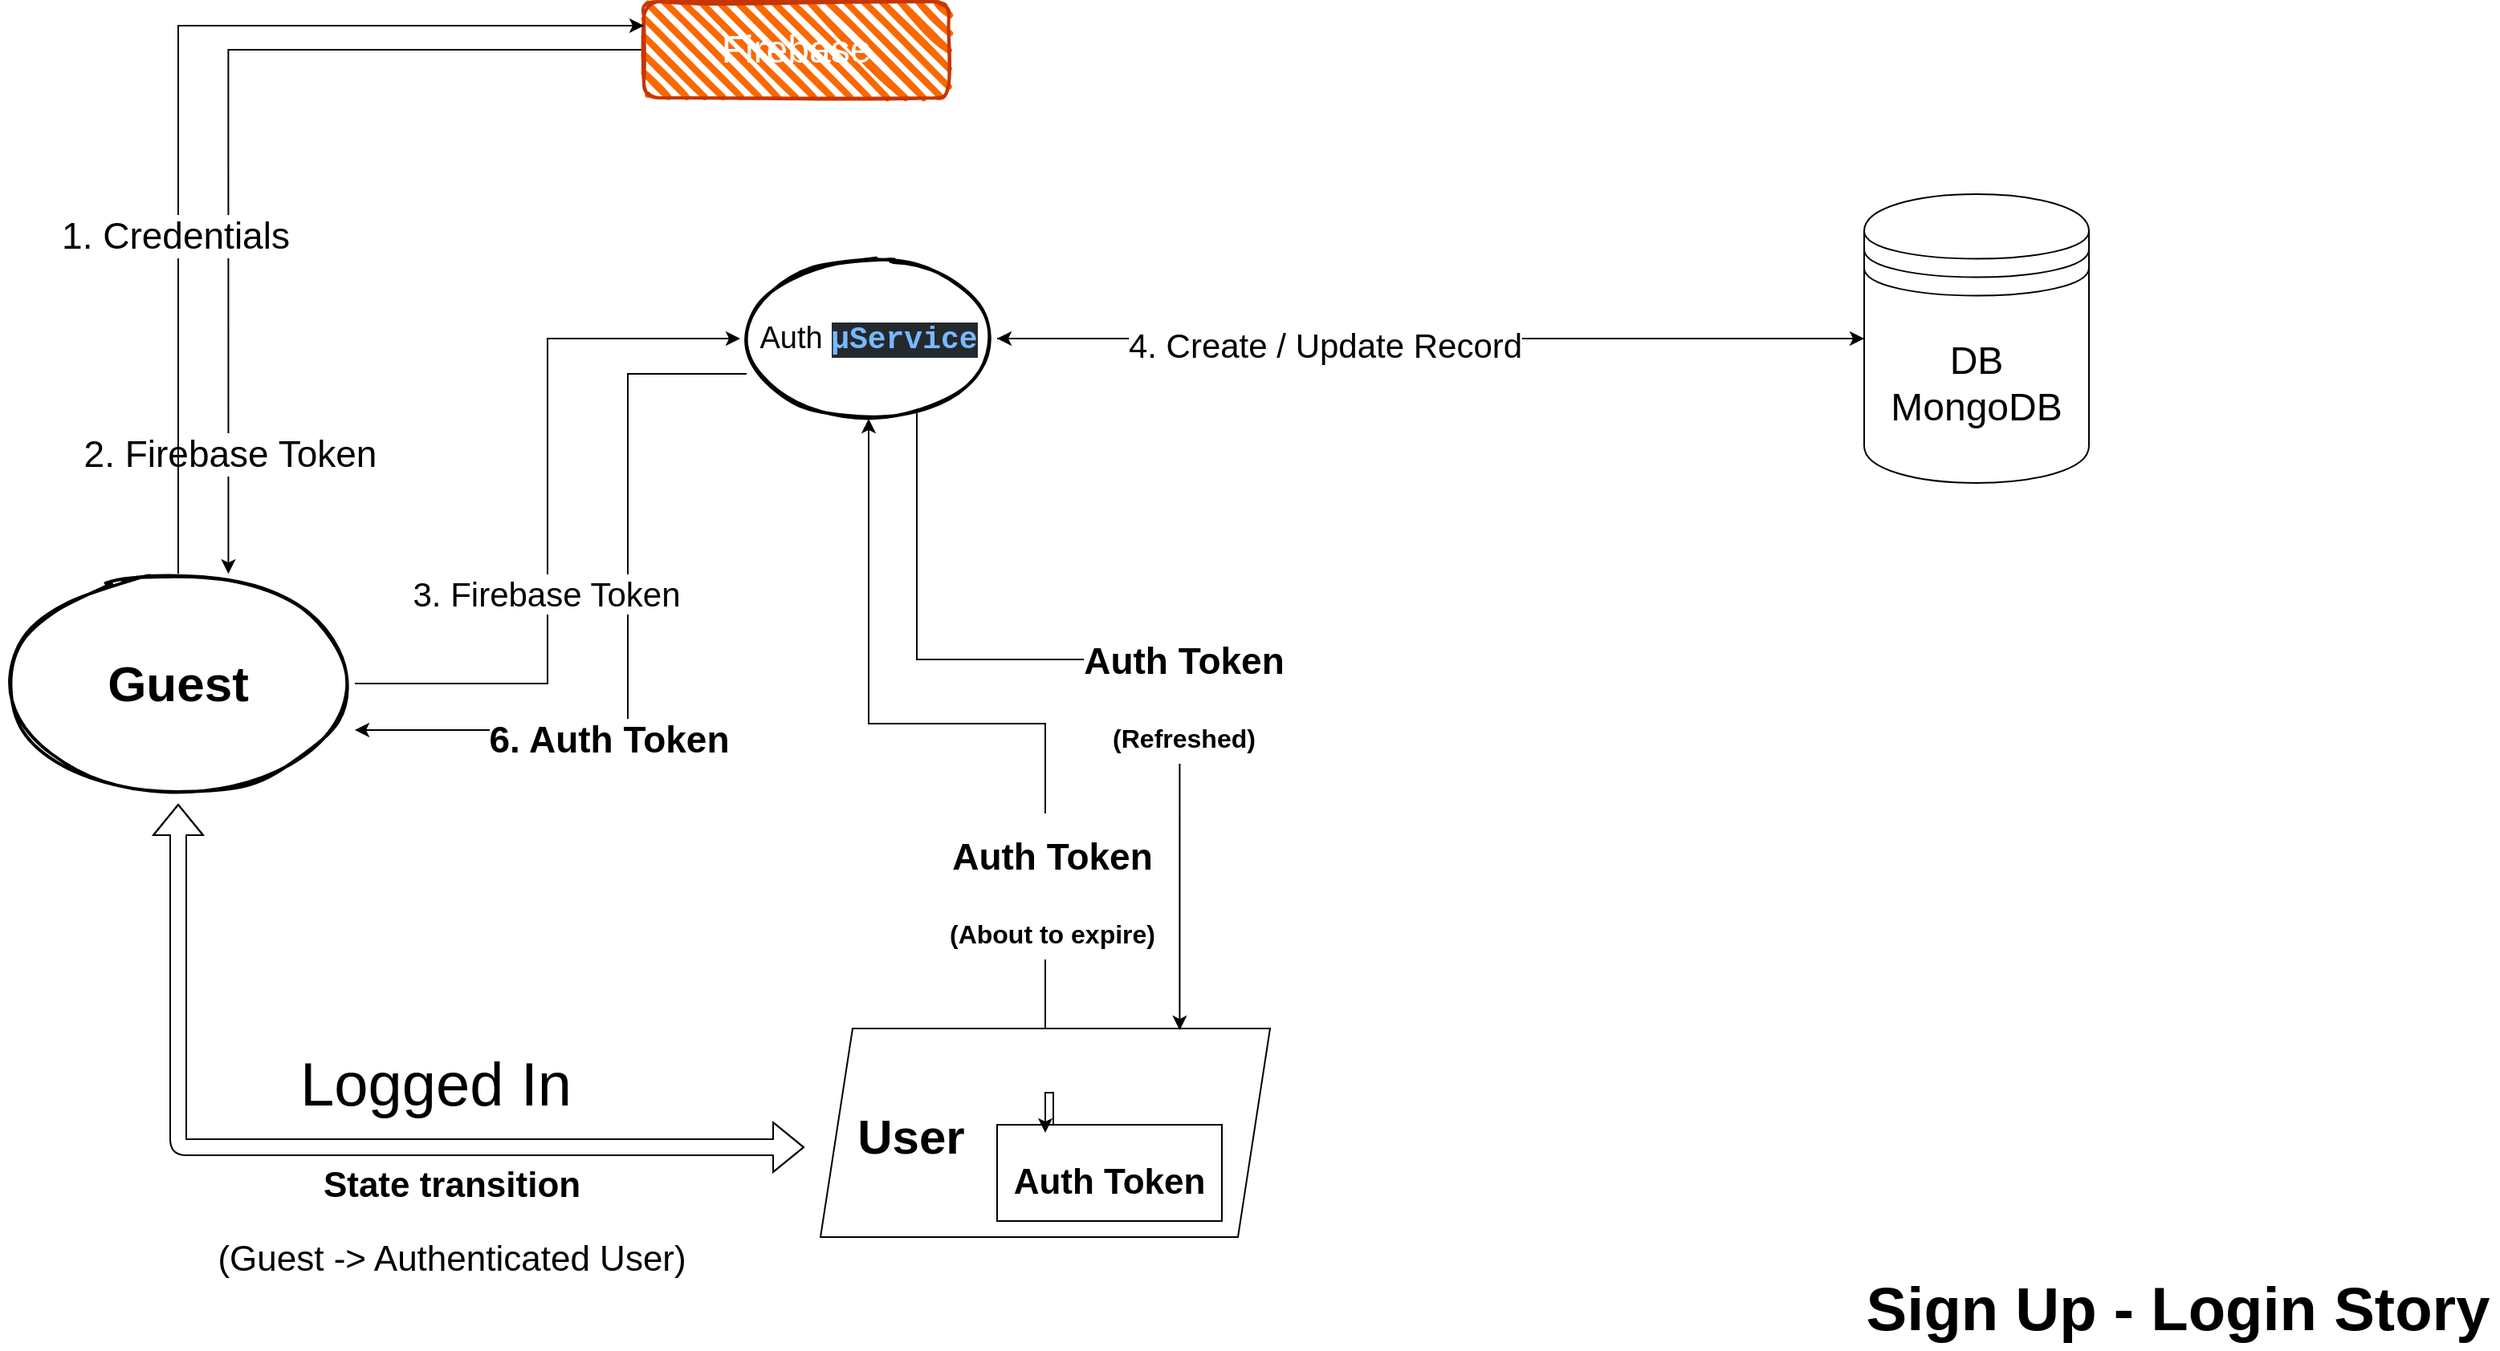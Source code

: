 <mxfile version="13.10.0" type="embed">
    <diagram id="adowA_7ZgtQJZa2UwLhC" name="Page-1">
        <mxGraphModel dx="2538" dy="1118" grid="1" gridSize="10" guides="1" tooltips="1" connect="1" arrows="1" fold="1" page="1" pageScale="1" pageWidth="1600" pageHeight="900" background="none" math="0" shadow="0">
            <root>
                <mxCell id="0"/>
                <mxCell id="1" parent="0"/>
                <mxCell id="14" style="edgeStyle=orthogonalEdgeStyle;rounded=0;orthogonalLoop=1;jettySize=auto;html=1;entryX=0.642;entryY=-0.026;entryDx=0;entryDy=0;entryPerimeter=0;fontSize=17;" parent="1" source="6" target="10" edge="1">
                    <mxGeometry relative="1" as="geometry"/>
                </mxCell>
                <mxCell id="15" value="2. Firebase Token" style="edgeLabel;html=1;align=center;verticalAlign=middle;resizable=0;points=[];fontSize=23;" parent="14" vertex="1" connectable="0">
                    <mxGeometry x="0.745" y="1" relative="1" as="geometry">
                        <mxPoint as="offset"/>
                    </mxGeometry>
                </mxCell>
                <mxCell id="6" value="&lt;span style=&quot;font-size: 24px&quot;&gt;Firebase&lt;/span&gt;" style="rounded=1;whiteSpace=wrap;html=1;strokeWidth=2;fillWeight=4;hachureGap=8;hachureAngle=45;fillColor=#fa6800;sketch=1;strokeColor=#C73500;fontColor=#ffffff;" parent="1" vertex="1">
                    <mxGeometry x="430" y="40" width="190" height="60" as="geometry"/>
                </mxCell>
                <mxCell id="20" style="edgeStyle=orthogonalEdgeStyle;rounded=0;orthogonalLoop=1;jettySize=auto;html=1;entryX=1;entryY=0.5;entryDx=0;entryDy=0;fontSize=17;" parent="1" source="7" target="8" edge="1">
                    <mxGeometry relative="1" as="geometry"/>
                </mxCell>
                <mxCell id="7" value="&lt;span style=&quot;font-size: 24px&quot;&gt;DB&lt;/span&gt;&lt;br style=&quot;font-size: 24px&quot;&gt;&lt;span style=&quot;font-size: 24px&quot;&gt;MongoDB&lt;/span&gt;" style="shape=datastore;whiteSpace=wrap;html=1;" parent="1" vertex="1">
                    <mxGeometry x="1190" y="160" width="140" height="180" as="geometry"/>
                </mxCell>
                <mxCell id="18" style="edgeStyle=orthogonalEdgeStyle;rounded=0;orthogonalLoop=1;jettySize=auto;html=1;entryX=0;entryY=0.5;entryDx=0;entryDy=0;fontSize=17;" parent="1" source="8" target="7" edge="1">
                    <mxGeometry relative="1" as="geometry"/>
                </mxCell>
                <mxCell id="19" value="&lt;font style=&quot;font-size: 21px&quot;&gt;4. Create / Update Record&lt;/font&gt;" style="edgeLabel;html=1;align=center;verticalAlign=middle;resizable=0;points=[];fontSize=17;" parent="18" vertex="1" connectable="0">
                    <mxGeometry x="-0.246" y="-4" relative="1" as="geometry">
                        <mxPoint as="offset"/>
                    </mxGeometry>
                </mxCell>
                <mxCell id="23" style="edgeStyle=orthogonalEdgeStyle;rounded=0;orthogonalLoop=1;jettySize=auto;html=1;entryX=1;entryY=0.723;entryDx=0;entryDy=0;entryPerimeter=0;fontSize=17;exitX=0.025;exitY=0.72;exitDx=0;exitDy=0;exitPerimeter=0;" parent="1" source="8" target="10" edge="1">
                    <mxGeometry relative="1" as="geometry">
                        <Array as="points">
                            <mxPoint x="420" y="272"/>
                            <mxPoint x="420" y="494"/>
                        </Array>
                    </mxGeometry>
                </mxCell>
                <mxCell id="24" value="&lt;b&gt;&lt;font style=&quot;font-size: 23px&quot;&gt;6. Auth Token&lt;/font&gt;&lt;/b&gt;" style="edgeLabel;html=1;align=center;verticalAlign=middle;resizable=0;points=[];fontSize=17;" parent="23" vertex="1" connectable="0">
                    <mxGeometry x="0.321" y="6" relative="1" as="geometry">
                        <mxPoint as="offset"/>
                    </mxGeometry>
                </mxCell>
                <mxCell id="34" style="edgeStyle=orthogonalEdgeStyle;rounded=0;orthogonalLoop=1;jettySize=auto;html=1;entryX=0.799;entryY=0.008;entryDx=0;entryDy=0;entryPerimeter=0;fontSize=38;" edge="1" parent="1" source="8" target="28">
                    <mxGeometry relative="1" as="geometry">
                        <Array as="points">
                            <mxPoint x="600" y="450"/>
                            <mxPoint x="764" y="450"/>
                        </Array>
                    </mxGeometry>
                </mxCell>
                <mxCell id="35" value="&lt;b&gt;&lt;span style=&quot;font-size: 23px&quot;&gt;Auth Token&lt;/span&gt;&lt;br&gt;&lt;font style=&quot;font-size: 16px&quot;&gt;(Refreshed)&lt;/font&gt;&lt;/b&gt;" style="edgeLabel;html=1;align=center;verticalAlign=middle;resizable=0;points=[];fontSize=38;" vertex="1" connectable="0" parent="34">
                    <mxGeometry x="0.228" y="2" relative="1" as="geometry">
                        <mxPoint as="offset"/>
                    </mxGeometry>
                </mxCell>
                <mxCell id="8" value="&lt;font style=&quot;font-size: 19px&quot;&gt;&lt;font style=&quot;font-size: 19px&quot;&gt;Auth&amp;nbsp;&lt;/font&gt;&lt;span style=&quot;color: rgb(121 , 184 , 255) ; font-weight: bold ; background-color: rgb(36 , 41 , 46) ; font-family: &amp;#34;menlo&amp;#34; , &amp;#34;monaco&amp;#34; , &amp;#34;courier new&amp;#34; , monospace&quot;&gt;µService&lt;/span&gt;&lt;/font&gt;" style="ellipse;whiteSpace=wrap;html=1;strokeWidth=2;fillWeight=2;hachureGap=8;fillStyle=dots;sketch=1;" parent="1" vertex="1">
                    <mxGeometry x="490" y="200" width="160" height="100" as="geometry"/>
                </mxCell>
                <mxCell id="16" style="edgeStyle=orthogonalEdgeStyle;rounded=0;orthogonalLoop=1;jettySize=auto;html=1;fontSize=17;entryX=0;entryY=0.5;entryDx=0;entryDy=0;" parent="1" source="10" target="8" edge="1">
                    <mxGeometry relative="1" as="geometry">
                        <mxPoint x="570" y="320" as="targetPoint"/>
                    </mxGeometry>
                </mxCell>
                <mxCell id="17" value="&lt;font style=&quot;font-size: 21px&quot;&gt;3. Firebase Token&lt;/font&gt;" style="edgeLabel;html=1;align=center;verticalAlign=middle;resizable=0;points=[];fontSize=17;" parent="16" vertex="1" connectable="0">
                    <mxGeometry x="-0.226" y="1" relative="1" as="geometry">
                        <mxPoint as="offset"/>
                    </mxGeometry>
                </mxCell>
                <mxCell id="21" style="edgeStyle=orthogonalEdgeStyle;rounded=0;orthogonalLoop=1;jettySize=auto;html=1;entryX=0;entryY=0.25;entryDx=0;entryDy=0;fontSize=17;exitX=0.5;exitY=0;exitDx=0;exitDy=0;" parent="1" source="10" target="6" edge="1">
                    <mxGeometry relative="1" as="geometry"/>
                </mxCell>
                <mxCell id="22" value="1. Credentials" style="edgeLabel;html=1;align=center;verticalAlign=middle;resizable=0;points=[];fontSize=23;" parent="21" vertex="1" connectable="0">
                    <mxGeometry x="-0.326" y="2" relative="1" as="geometry">
                        <mxPoint as="offset"/>
                    </mxGeometry>
                </mxCell>
                <mxCell id="10" value="&lt;font&gt;&lt;b style=&quot;font-size: 31px&quot;&gt;Guest&lt;/b&gt;&lt;br&gt;&lt;/font&gt;" style="ellipse;whiteSpace=wrap;html=1;strokeWidth=2;fillWeight=2;hachureGap=8;fillStyle=auto;sketch=1;perimeter=rectanglePerimeter;" parent="1" vertex="1">
                    <mxGeometry x="30" y="400" width="220" height="130" as="geometry"/>
                </mxCell>
                <mxCell id="25" value="Sign Up - Login Story" style="text;html=1;align=center;verticalAlign=middle;resizable=0;points=[];autosize=1;fontSize=38;fontStyle=1" vertex="1" parent="1">
                    <mxGeometry x="1185" y="830" width="400" height="50" as="geometry"/>
                </mxCell>
                <mxCell id="30" value="" style="group" vertex="1" connectable="0" parent="1">
                    <mxGeometry x="540" y="680" width="280" height="130" as="geometry"/>
                </mxCell>
                <mxCell id="31" style="edgeStyle=orthogonalEdgeStyle;rounded=0;orthogonalLoop=1;jettySize=auto;html=1;exitX=0.25;exitY=0;exitDx=0;exitDy=0;fontSize=38;" edge="1" parent="30" source="29" target="28">
                    <mxGeometry relative="1" as="geometry"/>
                </mxCell>
                <mxCell id="29" value="&lt;font style=&quot;font-size: 22px&quot;&gt;&lt;b&gt;Auth Token&lt;/b&gt;&lt;/font&gt;" style="whiteSpace=wrap;html=1;fillColor=none;fontSize=38;" vertex="1" parent="30">
                    <mxGeometry x="110" y="60" width="140" height="60" as="geometry"/>
                </mxCell>
                <mxCell id="28" value="&lt;b&gt;&amp;nbsp; &lt;font style=&quot;font-size: 30px&quot;&gt;User&lt;/font&gt;&lt;/b&gt;" style="shape=parallelogram;perimeter=parallelogramPerimeter;whiteSpace=wrap;html=1;fixedSize=1;fillColor=none;fontSize=38;align=left;" vertex="1" parent="30">
                    <mxGeometry width="280" height="130" as="geometry"/>
                </mxCell>
                <mxCell id="32" style="edgeStyle=orthogonalEdgeStyle;rounded=0;orthogonalLoop=1;jettySize=auto;html=1;entryX=0.5;entryY=1;entryDx=0;entryDy=0;fontSize=38;" edge="1" parent="1" source="28" target="8">
                    <mxGeometry relative="1" as="geometry"/>
                </mxCell>
                <mxCell id="33" value="&lt;b&gt;&lt;font&gt;&lt;span style=&quot;font-size: 23px&quot;&gt;Auth Token&lt;/span&gt;&lt;br&gt;&lt;font style=&quot;font-size: 16px&quot;&gt;(About to expire)&lt;/font&gt;&lt;br&gt;&lt;/font&gt;&lt;/b&gt;" style="edgeLabel;html=1;align=center;verticalAlign=middle;resizable=0;points=[];fontSize=38;" vertex="1" connectable="0" parent="32">
                    <mxGeometry x="-0.635" y="-4" relative="1" as="geometry">
                        <mxPoint as="offset"/>
                    </mxGeometry>
                </mxCell>
                <mxCell id="37" value="" style="shape=flexArrow;endArrow=classic;startArrow=classic;html=1;fontSize=38;" edge="1" parent="1">
                    <mxGeometry width="50" height="50" relative="1" as="geometry">
                        <mxPoint x="530" y="754" as="sourcePoint"/>
                        <mxPoint x="140" y="540" as="targetPoint"/>
                        <Array as="points">
                            <mxPoint x="140" y="754"/>
                        </Array>
                    </mxGeometry>
                </mxCell>
                <mxCell id="38" value="Logged In" style="text;html=1;align=center;verticalAlign=middle;resizable=0;points=[];autosize=1;fontSize=38;" vertex="1" parent="1">
                    <mxGeometry x="210" y="690" width="180" height="50" as="geometry"/>
                </mxCell>
                <mxCell id="39" value="&lt;font style=&quot;font-size: 22px&quot;&gt;&lt;b&gt;State transition&lt;br&gt;&lt;/b&gt;(Guest -&amp;gt; Authenticated User)&lt;/font&gt;" style="text;html=1;align=center;verticalAlign=middle;resizable=0;points=[];autosize=1;fontSize=38;" vertex="1" parent="1">
                    <mxGeometry x="155" y="740" width="310" height="110" as="geometry"/>
                </mxCell>
            </root>
        </mxGraphModel>
    </diagram>
</mxfile>
